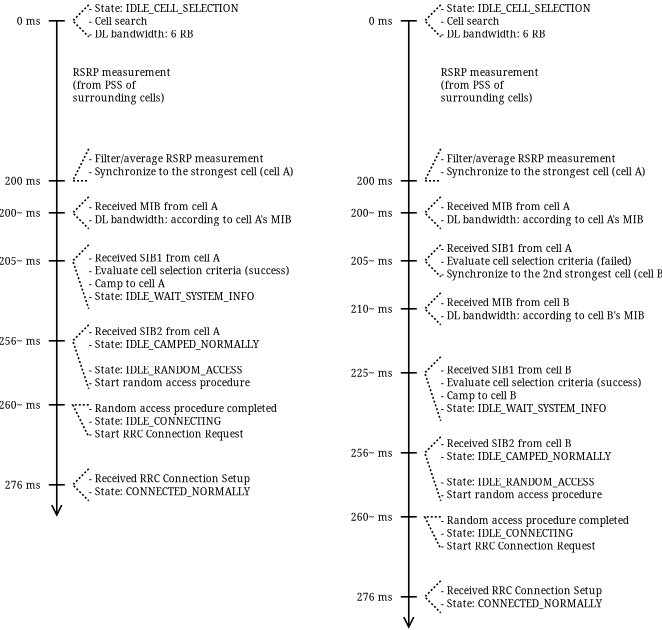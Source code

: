 <?xml version="1.0" encoding="UTF-8"?>
<dia:diagram xmlns:dia="http://www.lysator.liu.se/~alla/dia/">
  <dia:layer name="Background" visible="true" active="true">
    <dia:object type="Standard - Text" version="1" id="O0">
      <dia:attribute name="obj_pos">
        <dia:point val="4.8,5.6"/>
      </dia:attribute>
      <dia:attribute name="obj_bb">
        <dia:rectangle val="4.8,4.66;9.982,6.54"/>
      </dia:attribute>
      <dia:attribute name="text">
        <dia:composite type="text">
          <dia:attribute name="string">
            <dia:string>#RSRP measurement
(from PSS of
surrounding cells)#</dia:string>
          </dia:attribute>
          <dia:attribute name="font">
            <dia:font family="serif" style="0" name="Times-Roman"/>
          </dia:attribute>
          <dia:attribute name="height">
            <dia:real val="0.64"/>
          </dia:attribute>
          <dia:attribute name="pos">
            <dia:point val="4.8,5.138"/>
          </dia:attribute>
          <dia:attribute name="color">
            <dia:color val="#000000"/>
          </dia:attribute>
          <dia:attribute name="alignment">
            <dia:enum val="0"/>
          </dia:attribute>
        </dia:composite>
      </dia:attribute>
      <dia:attribute name="valign">
        <dia:enum val="2"/>
      </dia:attribute>
    </dia:object>
    <dia:object type="Standard - Text" version="1" id="O1">
      <dia:attribute name="obj_pos">
        <dia:point val="3.2,2.4"/>
      </dia:attribute>
      <dia:attribute name="obj_bb">
        <dia:rectangle val="1.965,2.1;3.2,2.7"/>
      </dia:attribute>
      <dia:attribute name="text">
        <dia:composite type="text">
          <dia:attribute name="string">
            <dia:string>#0 ms#</dia:string>
          </dia:attribute>
          <dia:attribute name="font">
            <dia:font family="serif" style="0" name="Times-Roman"/>
          </dia:attribute>
          <dia:attribute name="height">
            <dia:real val="0.64"/>
          </dia:attribute>
          <dia:attribute name="pos">
            <dia:point val="3.2,2.578"/>
          </dia:attribute>
          <dia:attribute name="color">
            <dia:color val="#000000"/>
          </dia:attribute>
          <dia:attribute name="alignment">
            <dia:enum val="2"/>
          </dia:attribute>
        </dia:composite>
      </dia:attribute>
      <dia:attribute name="valign">
        <dia:enum val="2"/>
      </dia:attribute>
    </dia:object>
    <dia:object type="Standard - Text" version="1" id="O2">
      <dia:attribute name="obj_pos">
        <dia:point val="3.2,10.4"/>
      </dia:attribute>
      <dia:attribute name="obj_bb">
        <dia:rectangle val="1.315,10.1;3.2,10.7"/>
      </dia:attribute>
      <dia:attribute name="text">
        <dia:composite type="text">
          <dia:attribute name="string">
            <dia:string>#200 ms#</dia:string>
          </dia:attribute>
          <dia:attribute name="font">
            <dia:font family="serif" style="0" name="Times-Roman"/>
          </dia:attribute>
          <dia:attribute name="height">
            <dia:real val="0.64"/>
          </dia:attribute>
          <dia:attribute name="pos">
            <dia:point val="3.2,10.578"/>
          </dia:attribute>
          <dia:attribute name="color">
            <dia:color val="#000000"/>
          </dia:attribute>
          <dia:attribute name="alignment">
            <dia:enum val="2"/>
          </dia:attribute>
        </dia:composite>
      </dia:attribute>
      <dia:attribute name="valign">
        <dia:enum val="2"/>
      </dia:attribute>
    </dia:object>
    <dia:object type="Standard - Text" version="1" id="O3">
      <dia:attribute name="obj_pos">
        <dia:point val="5.6,9.6"/>
      </dia:attribute>
      <dia:attribute name="obj_bb">
        <dia:rectangle val="5.6,8.98;16.525,10.22"/>
      </dia:attribute>
      <dia:attribute name="text">
        <dia:composite type="text">
          <dia:attribute name="string">
            <dia:string>#- Filter/average RSRP measurement
- Synchronize to the strongest cell (cell A)#</dia:string>
          </dia:attribute>
          <dia:attribute name="font">
            <dia:font family="serif" style="0" name="Times-Roman"/>
          </dia:attribute>
          <dia:attribute name="height">
            <dia:real val="0.64"/>
          </dia:attribute>
          <dia:attribute name="pos">
            <dia:point val="5.6,9.457"/>
          </dia:attribute>
          <dia:attribute name="color">
            <dia:color val="#000000"/>
          </dia:attribute>
          <dia:attribute name="alignment">
            <dia:enum val="0"/>
          </dia:attribute>
        </dia:composite>
      </dia:attribute>
      <dia:attribute name="valign">
        <dia:enum val="2"/>
      </dia:attribute>
    </dia:object>
    <dia:object type="Standard - Text" version="1" id="O4">
      <dia:attribute name="obj_pos">
        <dia:point val="5.6,12"/>
      </dia:attribute>
      <dia:attribute name="obj_bb">
        <dia:rectangle val="5.6,11.38;16.48,12.62"/>
      </dia:attribute>
      <dia:attribute name="text">
        <dia:composite type="text">
          <dia:attribute name="string">
            <dia:string>#- Received MIB from cell A
- DL bandwidth: according to cell A's MIB#</dia:string>
          </dia:attribute>
          <dia:attribute name="font">
            <dia:font family="serif" style="0" name="Times-Roman"/>
          </dia:attribute>
          <dia:attribute name="height">
            <dia:real val="0.64"/>
          </dia:attribute>
          <dia:attribute name="pos">
            <dia:point val="5.6,11.857"/>
          </dia:attribute>
          <dia:attribute name="color">
            <dia:color val="#000000"/>
          </dia:attribute>
          <dia:attribute name="alignment">
            <dia:enum val="0"/>
          </dia:attribute>
        </dia:composite>
      </dia:attribute>
      <dia:attribute name="valign">
        <dia:enum val="2"/>
      </dia:attribute>
    </dia:object>
    <dia:object type="Standard - Text" version="1" id="O5">
      <dia:attribute name="obj_pos">
        <dia:point val="5.6,2.4"/>
      </dia:attribute>
      <dia:attribute name="obj_bb">
        <dia:rectangle val="5.6,1.46;14.168,3.34"/>
      </dia:attribute>
      <dia:attribute name="text">
        <dia:composite type="text">
          <dia:attribute name="string">
            <dia:string>#- State: IDLE_CELL_SELECTION
- Cell search
- DL bandwidth: 6 RB#</dia:string>
          </dia:attribute>
          <dia:attribute name="font">
            <dia:font family="serif" style="0" name="Times-Roman"/>
          </dia:attribute>
          <dia:attribute name="height">
            <dia:real val="0.64"/>
          </dia:attribute>
          <dia:attribute name="pos">
            <dia:point val="5.6,1.938"/>
          </dia:attribute>
          <dia:attribute name="color">
            <dia:color val="#000000"/>
          </dia:attribute>
          <dia:attribute name="alignment">
            <dia:enum val="0"/>
          </dia:attribute>
        </dia:composite>
      </dia:attribute>
      <dia:attribute name="valign">
        <dia:enum val="2"/>
      </dia:attribute>
    </dia:object>
    <dia:object type="Standard - Text" version="1" id="O6">
      <dia:attribute name="obj_pos">
        <dia:point val="3.2,14.4"/>
      </dia:attribute>
      <dia:attribute name="obj_bb">
        <dia:rectangle val="0.885,14.1;3.2,14.7"/>
      </dia:attribute>
      <dia:attribute name="text">
        <dia:composite type="text">
          <dia:attribute name="string">
            <dia:string>#205~ ms#</dia:string>
          </dia:attribute>
          <dia:attribute name="font">
            <dia:font family="serif" style="0" name="Times-Roman"/>
          </dia:attribute>
          <dia:attribute name="height">
            <dia:real val="0.64"/>
          </dia:attribute>
          <dia:attribute name="pos">
            <dia:point val="3.2,14.578"/>
          </dia:attribute>
          <dia:attribute name="color">
            <dia:color val="#000000"/>
          </dia:attribute>
          <dia:attribute name="alignment">
            <dia:enum val="2"/>
          </dia:attribute>
        </dia:composite>
      </dia:attribute>
      <dia:attribute name="valign">
        <dia:enum val="2"/>
      </dia:attribute>
    </dia:object>
    <dia:object type="Standard - Line" version="0" id="O7">
      <dia:attribute name="obj_pos">
        <dia:point val="4,2.4"/>
      </dia:attribute>
      <dia:attribute name="obj_bb">
        <dia:rectangle val="3.685,2.36;4.315,27.289"/>
      </dia:attribute>
      <dia:attribute name="conn_endpoints">
        <dia:point val="4,2.4"/>
        <dia:point val="4,27.2"/>
      </dia:attribute>
      <dia:attribute name="numcp">
        <dia:int val="1"/>
      </dia:attribute>
      <dia:attribute name="line_width">
        <dia:real val="0.08"/>
      </dia:attribute>
      <dia:attribute name="end_arrow">
        <dia:enum val="1"/>
      </dia:attribute>
      <dia:attribute name="end_arrow_length">
        <dia:real val="0.5"/>
      </dia:attribute>
      <dia:attribute name="end_arrow_width">
        <dia:real val="0.5"/>
      </dia:attribute>
    </dia:object>
    <dia:object type="Standard - PolyLine" version="0" id="O8">
      <dia:attribute name="obj_pos">
        <dia:point val="5.6,8.8"/>
      </dia:attribute>
      <dia:attribute name="obj_bb">
        <dia:rectangle val="4.764,8.746;5.654,10.44"/>
      </dia:attribute>
      <dia:attribute name="poly_points">
        <dia:point val="5.6,8.8"/>
        <dia:point val="4.8,10.4"/>
        <dia:point val="5.6,10.4"/>
      </dia:attribute>
      <dia:attribute name="line_width">
        <dia:real val="0.08"/>
      </dia:attribute>
      <dia:attribute name="line_style">
        <dia:enum val="4"/>
      </dia:attribute>
    </dia:object>
    <dia:object type="Standard - Text" version="1" id="O9">
      <dia:attribute name="obj_pos">
        <dia:point val="3.2,12"/>
      </dia:attribute>
      <dia:attribute name="obj_bb">
        <dia:rectangle val="0.885,11.7;3.2,12.3"/>
      </dia:attribute>
      <dia:attribute name="text">
        <dia:composite type="text">
          <dia:attribute name="string">
            <dia:string>#200~ ms#</dia:string>
          </dia:attribute>
          <dia:attribute name="font">
            <dia:font family="serif" style="0" name="Times-Roman"/>
          </dia:attribute>
          <dia:attribute name="height">
            <dia:real val="0.64"/>
          </dia:attribute>
          <dia:attribute name="pos">
            <dia:point val="3.2,12.178"/>
          </dia:attribute>
          <dia:attribute name="color">
            <dia:color val="#000000"/>
          </dia:attribute>
          <dia:attribute name="alignment">
            <dia:enum val="2"/>
          </dia:attribute>
        </dia:composite>
      </dia:attribute>
      <dia:attribute name="valign">
        <dia:enum val="2"/>
      </dia:attribute>
    </dia:object>
    <dia:object type="Standard - Text" version="1" id="O10">
      <dia:attribute name="obj_pos">
        <dia:point val="3.2,18.4"/>
      </dia:attribute>
      <dia:attribute name="obj_bb">
        <dia:rectangle val="0.885,18.1;3.2,18.7"/>
      </dia:attribute>
      <dia:attribute name="text">
        <dia:composite type="text">
          <dia:attribute name="string">
            <dia:string>#256~ ms#</dia:string>
          </dia:attribute>
          <dia:attribute name="font">
            <dia:font family="serif" style="0" name="Times-Roman"/>
          </dia:attribute>
          <dia:attribute name="height">
            <dia:real val="0.64"/>
          </dia:attribute>
          <dia:attribute name="pos">
            <dia:point val="3.2,18.578"/>
          </dia:attribute>
          <dia:attribute name="color">
            <dia:color val="#000000"/>
          </dia:attribute>
          <dia:attribute name="alignment">
            <dia:enum val="2"/>
          </dia:attribute>
        </dia:composite>
      </dia:attribute>
      <dia:attribute name="valign">
        <dia:enum val="2"/>
      </dia:attribute>
    </dia:object>
    <dia:object type="Standard - Text" version="1" id="O11">
      <dia:attribute name="obj_pos">
        <dia:point val="5.6,15.2"/>
      </dia:attribute>
      <dia:attribute name="obj_bb">
        <dia:rectangle val="5.6,13.94;16.425,16.46"/>
      </dia:attribute>
      <dia:attribute name="text">
        <dia:composite type="text">
          <dia:attribute name="string">
            <dia:string>#- Received SIB1 from cell A
- Evaluate cell selection criteria (success)
- Camp to cell A
- State: IDLE_WAIT_SYSTEM_INFO#</dia:string>
          </dia:attribute>
          <dia:attribute name="font">
            <dia:font family="serif" style="0" name="Times-Roman"/>
          </dia:attribute>
          <dia:attribute name="height">
            <dia:real val="0.64"/>
          </dia:attribute>
          <dia:attribute name="pos">
            <dia:point val="5.6,14.418"/>
          </dia:attribute>
          <dia:attribute name="color">
            <dia:color val="#000000"/>
          </dia:attribute>
          <dia:attribute name="alignment">
            <dia:enum val="0"/>
          </dia:attribute>
        </dia:composite>
      </dia:attribute>
      <dia:attribute name="valign">
        <dia:enum val="2"/>
      </dia:attribute>
    </dia:object>
    <dia:object type="Standard - PolyLine" version="0" id="O12">
      <dia:attribute name="obj_pos">
        <dia:point val="5.6,13.6"/>
      </dia:attribute>
      <dia:attribute name="obj_bb">
        <dia:rectangle val="4.762,13.543;5.657,16.851"/>
      </dia:attribute>
      <dia:attribute name="poly_points">
        <dia:point val="5.6,13.6"/>
        <dia:point val="4.8,14.4"/>
        <dia:point val="5.6,16.8"/>
      </dia:attribute>
      <dia:attribute name="line_width">
        <dia:real val="0.08"/>
      </dia:attribute>
      <dia:attribute name="line_style">
        <dia:enum val="4"/>
      </dia:attribute>
    </dia:object>
    <dia:object type="Standard - PolyLine" version="0" id="O13">
      <dia:attribute name="obj_pos">
        <dia:point val="5.6,1.6"/>
      </dia:attribute>
      <dia:attribute name="obj_bb">
        <dia:rectangle val="4.772,1.543;5.657,3.257"/>
      </dia:attribute>
      <dia:attribute name="poly_points">
        <dia:point val="5.6,1.6"/>
        <dia:point val="4.8,2.4"/>
        <dia:point val="5.6,3.2"/>
      </dia:attribute>
      <dia:attribute name="line_width">
        <dia:real val="0.08"/>
      </dia:attribute>
      <dia:attribute name="line_style">
        <dia:enum val="4"/>
      </dia:attribute>
    </dia:object>
    <dia:object type="Standard - PolyLine" version="0" id="O14">
      <dia:attribute name="obj_pos">
        <dia:point val="5.6,11.2"/>
      </dia:attribute>
      <dia:attribute name="obj_bb">
        <dia:rectangle val="4.772,11.143;5.657,12.857"/>
      </dia:attribute>
      <dia:attribute name="poly_points">
        <dia:point val="5.6,11.2"/>
        <dia:point val="4.8,12"/>
        <dia:point val="5.6,12.8"/>
      </dia:attribute>
      <dia:attribute name="line_width">
        <dia:real val="0.08"/>
      </dia:attribute>
      <dia:attribute name="line_style">
        <dia:enum val="4"/>
      </dia:attribute>
    </dia:object>
    <dia:object type="Standard - Text" version="1" id="O15">
      <dia:attribute name="obj_pos">
        <dia:point val="5.6,19.2"/>
      </dia:attribute>
      <dia:attribute name="obj_bb">
        <dia:rectangle val="5.6,17.62;15.025,20.78"/>
      </dia:attribute>
      <dia:attribute name="text">
        <dia:composite type="text">
          <dia:attribute name="string">
            <dia:string>#- Received SIB2 from cell A
- State: IDLE_CAMPED_NORMALLY

- State: IDLE_RANDOM_ACCESS
- Start random access procedure#</dia:string>
          </dia:attribute>
          <dia:attribute name="font">
            <dia:font family="serif" style="0" name="Times-Roman"/>
          </dia:attribute>
          <dia:attribute name="height">
            <dia:real val="0.64"/>
          </dia:attribute>
          <dia:attribute name="pos">
            <dia:point val="5.6,18.098"/>
          </dia:attribute>
          <dia:attribute name="color">
            <dia:color val="#000000"/>
          </dia:attribute>
          <dia:attribute name="alignment">
            <dia:enum val="0"/>
          </dia:attribute>
        </dia:composite>
      </dia:attribute>
      <dia:attribute name="valign">
        <dia:enum val="2"/>
      </dia:attribute>
    </dia:object>
    <dia:object type="Standard - Text" version="1" id="O16">
      <dia:attribute name="obj_pos">
        <dia:point val="3.2,21.6"/>
      </dia:attribute>
      <dia:attribute name="obj_bb">
        <dia:rectangle val="0.885,21.3;3.2,21.9"/>
      </dia:attribute>
      <dia:attribute name="text">
        <dia:composite type="text">
          <dia:attribute name="string">
            <dia:string>#260~ ms#</dia:string>
          </dia:attribute>
          <dia:attribute name="font">
            <dia:font family="serif" style="0" name="Times-Roman"/>
          </dia:attribute>
          <dia:attribute name="height">
            <dia:real val="0.64"/>
          </dia:attribute>
          <dia:attribute name="pos">
            <dia:point val="3.2,21.777"/>
          </dia:attribute>
          <dia:attribute name="color">
            <dia:color val="#000000"/>
          </dia:attribute>
          <dia:attribute name="alignment">
            <dia:enum val="2"/>
          </dia:attribute>
        </dia:composite>
      </dia:attribute>
      <dia:attribute name="valign">
        <dia:enum val="2"/>
      </dia:attribute>
    </dia:object>
    <dia:object type="Standard - Text" version="1" id="O17">
      <dia:attribute name="obj_pos">
        <dia:point val="5.6,22.4"/>
      </dia:attribute>
      <dia:attribute name="obj_bb">
        <dia:rectangle val="5.6,22.1;5.6,22.7"/>
      </dia:attribute>
      <dia:attribute name="text">
        <dia:composite type="text">
          <dia:attribute name="string">
            <dia:string>##</dia:string>
          </dia:attribute>
          <dia:attribute name="font">
            <dia:font family="serif" style="0" name="Times-Roman"/>
          </dia:attribute>
          <dia:attribute name="height">
            <dia:real val="0.64"/>
          </dia:attribute>
          <dia:attribute name="pos">
            <dia:point val="5.6,22.578"/>
          </dia:attribute>
          <dia:attribute name="color">
            <dia:color val="#000000"/>
          </dia:attribute>
          <dia:attribute name="alignment">
            <dia:enum val="0"/>
          </dia:attribute>
        </dia:composite>
      </dia:attribute>
      <dia:attribute name="valign">
        <dia:enum val="2"/>
      </dia:attribute>
    </dia:object>
    <dia:object type="Standard - PolyLine" version="0" id="O18">
      <dia:attribute name="obj_pos">
        <dia:point val="5.6,17.6"/>
      </dia:attribute>
      <dia:attribute name="obj_bb">
        <dia:rectangle val="4.762,17.543;5.657,20.851"/>
      </dia:attribute>
      <dia:attribute name="poly_points">
        <dia:point val="5.6,17.6"/>
        <dia:point val="4.8,18.4"/>
        <dia:point val="5.6,20.8"/>
      </dia:attribute>
      <dia:attribute name="line_width">
        <dia:real val="0.08"/>
      </dia:attribute>
      <dia:attribute name="line_style">
        <dia:enum val="4"/>
      </dia:attribute>
    </dia:object>
    <dia:object type="Standard - Text" version="1" id="O19">
      <dia:attribute name="obj_pos">
        <dia:point val="5.6,22.4"/>
      </dia:attribute>
      <dia:attribute name="obj_bb">
        <dia:rectangle val="5.6,21.46;15.667,23.34"/>
      </dia:attribute>
      <dia:attribute name="text">
        <dia:composite type="text">
          <dia:attribute name="string">
            <dia:string>#- Random access procedure completed
- State: IDLE_CONNECTING
- Start RRC Connection Request#</dia:string>
          </dia:attribute>
          <dia:attribute name="font">
            <dia:font family="serif" style="0" name="Times-Roman"/>
          </dia:attribute>
          <dia:attribute name="height">
            <dia:real val="0.64"/>
          </dia:attribute>
          <dia:attribute name="pos">
            <dia:point val="5.6,21.938"/>
          </dia:attribute>
          <dia:attribute name="color">
            <dia:color val="#000000"/>
          </dia:attribute>
          <dia:attribute name="alignment">
            <dia:enum val="0"/>
          </dia:attribute>
        </dia:composite>
      </dia:attribute>
      <dia:attribute name="valign">
        <dia:enum val="2"/>
      </dia:attribute>
    </dia:object>
    <dia:object type="Standard - Text" version="1" id="O20">
      <dia:attribute name="obj_pos">
        <dia:point val="5.6,25.6"/>
      </dia:attribute>
      <dia:attribute name="obj_bb">
        <dia:rectangle val="5.6,24.98;14.627,26.22"/>
      </dia:attribute>
      <dia:attribute name="text">
        <dia:composite type="text">
          <dia:attribute name="string">
            <dia:string>#- Received RRC Connection Setup
- State: CONNECTED_NORMALLY#</dia:string>
          </dia:attribute>
          <dia:attribute name="font">
            <dia:font family="serif" style="0" name="Times-Roman"/>
          </dia:attribute>
          <dia:attribute name="height">
            <dia:real val="0.64"/>
          </dia:attribute>
          <dia:attribute name="pos">
            <dia:point val="5.6,25.457"/>
          </dia:attribute>
          <dia:attribute name="color">
            <dia:color val="#000000"/>
          </dia:attribute>
          <dia:attribute name="alignment">
            <dia:enum val="0"/>
          </dia:attribute>
        </dia:composite>
      </dia:attribute>
      <dia:attribute name="valign">
        <dia:enum val="2"/>
      </dia:attribute>
    </dia:object>
    <dia:object type="Standard - PolyLine" version="0" id="O21">
      <dia:attribute name="obj_pos">
        <dia:point val="5.6,21.6"/>
      </dia:attribute>
      <dia:attribute name="obj_bb">
        <dia:rectangle val="4.764,21.56;5.654,23.254"/>
      </dia:attribute>
      <dia:attribute name="poly_points">
        <dia:point val="5.6,21.6"/>
        <dia:point val="4.8,21.6"/>
        <dia:point val="5.6,23.2"/>
      </dia:attribute>
      <dia:attribute name="line_width">
        <dia:real val="0.08"/>
      </dia:attribute>
      <dia:attribute name="line_style">
        <dia:enum val="4"/>
      </dia:attribute>
    </dia:object>
    <dia:object type="Standard - Text" version="1" id="O22">
      <dia:attribute name="obj_pos">
        <dia:point val="3.2,25.6"/>
      </dia:attribute>
      <dia:attribute name="obj_bb">
        <dia:rectangle val="1.315,25.3;3.2,25.9"/>
      </dia:attribute>
      <dia:attribute name="text">
        <dia:composite type="text">
          <dia:attribute name="string">
            <dia:string>#276 ms#</dia:string>
          </dia:attribute>
          <dia:attribute name="font">
            <dia:font family="serif" style="0" name="Times-Roman"/>
          </dia:attribute>
          <dia:attribute name="height">
            <dia:real val="0.64"/>
          </dia:attribute>
          <dia:attribute name="pos">
            <dia:point val="3.2,25.777"/>
          </dia:attribute>
          <dia:attribute name="color">
            <dia:color val="#000000"/>
          </dia:attribute>
          <dia:attribute name="alignment">
            <dia:enum val="2"/>
          </dia:attribute>
        </dia:composite>
      </dia:attribute>
      <dia:attribute name="valign">
        <dia:enum val="2"/>
      </dia:attribute>
    </dia:object>
    <dia:object type="Standard - PolyLine" version="0" id="O23">
      <dia:attribute name="obj_pos">
        <dia:point val="5.6,24.8"/>
      </dia:attribute>
      <dia:attribute name="obj_bb">
        <dia:rectangle val="4.772,24.743;5.657,26.457"/>
      </dia:attribute>
      <dia:attribute name="poly_points">
        <dia:point val="5.6,24.8"/>
        <dia:point val="4.8,25.6"/>
        <dia:point val="5.6,26.4"/>
      </dia:attribute>
      <dia:attribute name="line_width">
        <dia:real val="0.08"/>
      </dia:attribute>
      <dia:attribute name="line_style">
        <dia:enum val="4"/>
      </dia:attribute>
    </dia:object>
    <dia:object type="Standard - Text" version="1" id="O24">
      <dia:attribute name="obj_pos">
        <dia:point val="23.2,5.6"/>
      </dia:attribute>
      <dia:attribute name="obj_bb">
        <dia:rectangle val="23.2,4.66;28.383,6.54"/>
      </dia:attribute>
      <dia:attribute name="text">
        <dia:composite type="text">
          <dia:attribute name="string">
            <dia:string>#RSRP measurement
(from PSS of
surrounding cells)#</dia:string>
          </dia:attribute>
          <dia:attribute name="font">
            <dia:font family="serif" style="0" name="Times-Roman"/>
          </dia:attribute>
          <dia:attribute name="height">
            <dia:real val="0.64"/>
          </dia:attribute>
          <dia:attribute name="pos">
            <dia:point val="23.2,5.138"/>
          </dia:attribute>
          <dia:attribute name="color">
            <dia:color val="#000000"/>
          </dia:attribute>
          <dia:attribute name="alignment">
            <dia:enum val="0"/>
          </dia:attribute>
        </dia:composite>
      </dia:attribute>
      <dia:attribute name="valign">
        <dia:enum val="2"/>
      </dia:attribute>
    </dia:object>
    <dia:object type="Standard - Text" version="1" id="O25">
      <dia:attribute name="obj_pos">
        <dia:point val="20.8,2.4"/>
      </dia:attribute>
      <dia:attribute name="obj_bb">
        <dia:rectangle val="19.565,2.1;20.8,2.7"/>
      </dia:attribute>
      <dia:attribute name="text">
        <dia:composite type="text">
          <dia:attribute name="string">
            <dia:string>#0 ms#</dia:string>
          </dia:attribute>
          <dia:attribute name="font">
            <dia:font family="serif" style="0" name="Times-Roman"/>
          </dia:attribute>
          <dia:attribute name="height">
            <dia:real val="0.64"/>
          </dia:attribute>
          <dia:attribute name="pos">
            <dia:point val="20.8,2.578"/>
          </dia:attribute>
          <dia:attribute name="color">
            <dia:color val="#000000"/>
          </dia:attribute>
          <dia:attribute name="alignment">
            <dia:enum val="2"/>
          </dia:attribute>
        </dia:composite>
      </dia:attribute>
      <dia:attribute name="valign">
        <dia:enum val="2"/>
      </dia:attribute>
    </dia:object>
    <dia:object type="Standard - Text" version="1" id="O26">
      <dia:attribute name="obj_pos">
        <dia:point val="20.8,10.4"/>
      </dia:attribute>
      <dia:attribute name="obj_bb">
        <dia:rectangle val="18.915,10.1;20.8,10.7"/>
      </dia:attribute>
      <dia:attribute name="text">
        <dia:composite type="text">
          <dia:attribute name="string">
            <dia:string>#200 ms#</dia:string>
          </dia:attribute>
          <dia:attribute name="font">
            <dia:font family="serif" style="0" name="Times-Roman"/>
          </dia:attribute>
          <dia:attribute name="height">
            <dia:real val="0.64"/>
          </dia:attribute>
          <dia:attribute name="pos">
            <dia:point val="20.8,10.578"/>
          </dia:attribute>
          <dia:attribute name="color">
            <dia:color val="#000000"/>
          </dia:attribute>
          <dia:attribute name="alignment">
            <dia:enum val="2"/>
          </dia:attribute>
        </dia:composite>
      </dia:attribute>
      <dia:attribute name="valign">
        <dia:enum val="2"/>
      </dia:attribute>
    </dia:object>
    <dia:object type="Standard - Text" version="1" id="O27">
      <dia:attribute name="obj_pos">
        <dia:point val="23.2,9.6"/>
      </dia:attribute>
      <dia:attribute name="obj_bb">
        <dia:rectangle val="23.2,8.98;34.125,10.22"/>
      </dia:attribute>
      <dia:attribute name="text">
        <dia:composite type="text">
          <dia:attribute name="string">
            <dia:string>#- Filter/average RSRP measurement
- Synchronize to the strongest cell (cell A)#</dia:string>
          </dia:attribute>
          <dia:attribute name="font">
            <dia:font family="serif" style="0" name="Times-Roman"/>
          </dia:attribute>
          <dia:attribute name="height">
            <dia:real val="0.64"/>
          </dia:attribute>
          <dia:attribute name="pos">
            <dia:point val="23.2,9.457"/>
          </dia:attribute>
          <dia:attribute name="color">
            <dia:color val="#000000"/>
          </dia:attribute>
          <dia:attribute name="alignment">
            <dia:enum val="0"/>
          </dia:attribute>
        </dia:composite>
      </dia:attribute>
      <dia:attribute name="valign">
        <dia:enum val="2"/>
      </dia:attribute>
    </dia:object>
    <dia:object type="Standard - Text" version="1" id="O28">
      <dia:attribute name="obj_pos">
        <dia:point val="23.2,2.4"/>
      </dia:attribute>
      <dia:attribute name="obj_bb">
        <dia:rectangle val="23.2,1.46;31.767,3.34"/>
      </dia:attribute>
      <dia:attribute name="text">
        <dia:composite type="text">
          <dia:attribute name="string">
            <dia:string>#- State: IDLE_CELL_SELECTION
- Cell search
- DL bandwidth: 6 RB#</dia:string>
          </dia:attribute>
          <dia:attribute name="font">
            <dia:font family="serif" style="0" name="Times-Roman"/>
          </dia:attribute>
          <dia:attribute name="height">
            <dia:real val="0.64"/>
          </dia:attribute>
          <dia:attribute name="pos">
            <dia:point val="23.2,1.938"/>
          </dia:attribute>
          <dia:attribute name="color">
            <dia:color val="#000000"/>
          </dia:attribute>
          <dia:attribute name="alignment">
            <dia:enum val="0"/>
          </dia:attribute>
        </dia:composite>
      </dia:attribute>
      <dia:attribute name="valign">
        <dia:enum val="2"/>
      </dia:attribute>
    </dia:object>
    <dia:object type="Standard - Text" version="1" id="O29">
      <dia:attribute name="obj_pos">
        <dia:point val="20.8,14.4"/>
      </dia:attribute>
      <dia:attribute name="obj_bb">
        <dia:rectangle val="18.485,14.1;20.8,14.7"/>
      </dia:attribute>
      <dia:attribute name="text">
        <dia:composite type="text">
          <dia:attribute name="string">
            <dia:string>#205~ ms#</dia:string>
          </dia:attribute>
          <dia:attribute name="font">
            <dia:font family="serif" style="0" name="Times-Roman"/>
          </dia:attribute>
          <dia:attribute name="height">
            <dia:real val="0.64"/>
          </dia:attribute>
          <dia:attribute name="pos">
            <dia:point val="20.8,14.578"/>
          </dia:attribute>
          <dia:attribute name="color">
            <dia:color val="#000000"/>
          </dia:attribute>
          <dia:attribute name="alignment">
            <dia:enum val="2"/>
          </dia:attribute>
        </dia:composite>
      </dia:attribute>
      <dia:attribute name="valign">
        <dia:enum val="2"/>
      </dia:attribute>
    </dia:object>
    <dia:object type="Standard - Text" version="1" id="O30">
      <dia:attribute name="obj_pos">
        <dia:point val="23.2,14.4"/>
      </dia:attribute>
      <dia:attribute name="obj_bb">
        <dia:rectangle val="23.2,13.46;35.278,15.34"/>
      </dia:attribute>
      <dia:attribute name="text">
        <dia:composite type="text">
          <dia:attribute name="string">
            <dia:string>#- Received SIB1 from cell A
- Evaluate cell selection criteria (failed)
- Synchronize to the 2nd strongest cell (cell B)#</dia:string>
          </dia:attribute>
          <dia:attribute name="font">
            <dia:font family="serif" style="0" name="Times-Roman"/>
          </dia:attribute>
          <dia:attribute name="height">
            <dia:real val="0.64"/>
          </dia:attribute>
          <dia:attribute name="pos">
            <dia:point val="23.2,13.938"/>
          </dia:attribute>
          <dia:attribute name="color">
            <dia:color val="#000000"/>
          </dia:attribute>
          <dia:attribute name="alignment">
            <dia:enum val="0"/>
          </dia:attribute>
        </dia:composite>
      </dia:attribute>
      <dia:attribute name="valign">
        <dia:enum val="2"/>
      </dia:attribute>
    </dia:object>
    <dia:object type="Standard - Line" version="0" id="O31">
      <dia:attribute name="obj_pos">
        <dia:point val="21.6,2.4"/>
      </dia:attribute>
      <dia:attribute name="obj_bb">
        <dia:rectangle val="21.285,2.36;21.915,32.889"/>
      </dia:attribute>
      <dia:attribute name="conn_endpoints">
        <dia:point val="21.6,2.4"/>
        <dia:point val="21.6,32.8"/>
      </dia:attribute>
      <dia:attribute name="numcp">
        <dia:int val="1"/>
      </dia:attribute>
      <dia:attribute name="line_width">
        <dia:real val="0.08"/>
      </dia:attribute>
      <dia:attribute name="end_arrow">
        <dia:enum val="1"/>
      </dia:attribute>
      <dia:attribute name="end_arrow_length">
        <dia:real val="0.5"/>
      </dia:attribute>
      <dia:attribute name="end_arrow_width">
        <dia:real val="0.5"/>
      </dia:attribute>
      <dia:connections>
        <dia:connection handle="0" to="O62" connection="0"/>
      </dia:connections>
    </dia:object>
    <dia:object type="Standard - PolyLine" version="0" id="O32">
      <dia:attribute name="obj_pos">
        <dia:point val="23.2,8.8"/>
      </dia:attribute>
      <dia:attribute name="obj_bb">
        <dia:rectangle val="22.364,8.746;23.254,10.44"/>
      </dia:attribute>
      <dia:attribute name="poly_points">
        <dia:point val="23.2,8.8"/>
        <dia:point val="22.4,10.4"/>
        <dia:point val="23.2,10.4"/>
      </dia:attribute>
      <dia:attribute name="line_width">
        <dia:real val="0.08"/>
      </dia:attribute>
      <dia:attribute name="line_style">
        <dia:enum val="4"/>
      </dia:attribute>
    </dia:object>
    <dia:object type="Standard - Text" version="1" id="O33">
      <dia:attribute name="obj_pos">
        <dia:point val="20.8,12"/>
      </dia:attribute>
      <dia:attribute name="obj_bb">
        <dia:rectangle val="18.485,11.7;20.8,12.3"/>
      </dia:attribute>
      <dia:attribute name="text">
        <dia:composite type="text">
          <dia:attribute name="string">
            <dia:string>#200~ ms#</dia:string>
          </dia:attribute>
          <dia:attribute name="font">
            <dia:font family="serif" style="0" name="Times-Roman"/>
          </dia:attribute>
          <dia:attribute name="height">
            <dia:real val="0.64"/>
          </dia:attribute>
          <dia:attribute name="pos">
            <dia:point val="20.8,12.178"/>
          </dia:attribute>
          <dia:attribute name="color">
            <dia:color val="#000000"/>
          </dia:attribute>
          <dia:attribute name="alignment">
            <dia:enum val="2"/>
          </dia:attribute>
        </dia:composite>
      </dia:attribute>
      <dia:attribute name="valign">
        <dia:enum val="2"/>
      </dia:attribute>
    </dia:object>
    <dia:object type="Standard - PolyLine" version="0" id="O34">
      <dia:attribute name="obj_pos">
        <dia:point val="23.2,13.6"/>
      </dia:attribute>
      <dia:attribute name="obj_bb">
        <dia:rectangle val="22.372,13.543;23.257,15.257"/>
      </dia:attribute>
      <dia:attribute name="poly_points">
        <dia:point val="23.2,13.6"/>
        <dia:point val="22.4,14.4"/>
        <dia:point val="23.2,15.2"/>
      </dia:attribute>
      <dia:attribute name="line_width">
        <dia:real val="0.08"/>
      </dia:attribute>
      <dia:attribute name="line_style">
        <dia:enum val="4"/>
      </dia:attribute>
    </dia:object>
    <dia:object type="Standard - Text" version="1" id="O35">
      <dia:attribute name="obj_pos">
        <dia:point val="20.8,16.8"/>
      </dia:attribute>
      <dia:attribute name="obj_bb">
        <dia:rectangle val="18.485,16.5;20.8,17.1"/>
      </dia:attribute>
      <dia:attribute name="text">
        <dia:composite type="text">
          <dia:attribute name="string">
            <dia:string>#210~ ms#</dia:string>
          </dia:attribute>
          <dia:attribute name="font">
            <dia:font family="serif" style="0" name="Times-Roman"/>
          </dia:attribute>
          <dia:attribute name="height">
            <dia:real val="0.64"/>
          </dia:attribute>
          <dia:attribute name="pos">
            <dia:point val="20.8,16.977"/>
          </dia:attribute>
          <dia:attribute name="color">
            <dia:color val="#000000"/>
          </dia:attribute>
          <dia:attribute name="alignment">
            <dia:enum val="2"/>
          </dia:attribute>
        </dia:composite>
      </dia:attribute>
      <dia:attribute name="valign">
        <dia:enum val="2"/>
      </dia:attribute>
    </dia:object>
    <dia:object type="Standard - Text" version="1" id="O36">
      <dia:attribute name="obj_pos">
        <dia:point val="20.8,20"/>
      </dia:attribute>
      <dia:attribute name="obj_bb">
        <dia:rectangle val="18.485,19.7;20.8,20.3"/>
      </dia:attribute>
      <dia:attribute name="text">
        <dia:composite type="text">
          <dia:attribute name="string">
            <dia:string>#225~ ms#</dia:string>
          </dia:attribute>
          <dia:attribute name="font">
            <dia:font family="serif" style="0" name="Times-Roman"/>
          </dia:attribute>
          <dia:attribute name="height">
            <dia:real val="0.64"/>
          </dia:attribute>
          <dia:attribute name="pos">
            <dia:point val="20.8,20.177"/>
          </dia:attribute>
          <dia:attribute name="color">
            <dia:color val="#000000"/>
          </dia:attribute>
          <dia:attribute name="alignment">
            <dia:enum val="2"/>
          </dia:attribute>
        </dia:composite>
      </dia:attribute>
      <dia:attribute name="valign">
        <dia:enum val="2"/>
      </dia:attribute>
    </dia:object>
    <dia:object type="Standard - Text" version="1" id="O37">
      <dia:attribute name="obj_pos">
        <dia:point val="23.2,20.8"/>
      </dia:attribute>
      <dia:attribute name="obj_bb">
        <dia:rectangle val="23.2,19.54;34.025,22.06"/>
      </dia:attribute>
      <dia:attribute name="text">
        <dia:composite type="text">
          <dia:attribute name="string">
            <dia:string>#- Received SIB1 from cell B
- Evaluate cell selection criteria (success)
- Camp to cell B
- State: IDLE_WAIT_SYSTEM_INFO#</dia:string>
          </dia:attribute>
          <dia:attribute name="font">
            <dia:font family="serif" style="0" name="Times-Roman"/>
          </dia:attribute>
          <dia:attribute name="height">
            <dia:real val="0.64"/>
          </dia:attribute>
          <dia:attribute name="pos">
            <dia:point val="23.2,20.017"/>
          </dia:attribute>
          <dia:attribute name="color">
            <dia:color val="#000000"/>
          </dia:attribute>
          <dia:attribute name="alignment">
            <dia:enum val="0"/>
          </dia:attribute>
        </dia:composite>
      </dia:attribute>
      <dia:attribute name="valign">
        <dia:enum val="2"/>
      </dia:attribute>
    </dia:object>
    <dia:object type="Standard - PolyLine" version="0" id="O38">
      <dia:attribute name="obj_pos">
        <dia:point val="23.2,19.2"/>
      </dia:attribute>
      <dia:attribute name="obj_bb">
        <dia:rectangle val="22.362,19.143;23.257,22.451"/>
      </dia:attribute>
      <dia:attribute name="poly_points">
        <dia:point val="23.2,19.2"/>
        <dia:point val="22.4,20"/>
        <dia:point val="23.2,22.4"/>
      </dia:attribute>
      <dia:attribute name="line_width">
        <dia:real val="0.08"/>
      </dia:attribute>
      <dia:attribute name="line_style">
        <dia:enum val="4"/>
      </dia:attribute>
    </dia:object>
    <dia:object type="Standard - PolyLine" version="0" id="O39">
      <dia:attribute name="obj_pos">
        <dia:point val="23.2,1.6"/>
      </dia:attribute>
      <dia:attribute name="obj_bb">
        <dia:rectangle val="22.372,1.543;23.257,3.257"/>
      </dia:attribute>
      <dia:attribute name="poly_points">
        <dia:point val="23.2,1.6"/>
        <dia:point val="22.4,2.4"/>
        <dia:point val="23.2,3.2"/>
      </dia:attribute>
      <dia:attribute name="line_width">
        <dia:real val="0.08"/>
      </dia:attribute>
      <dia:attribute name="line_style">
        <dia:enum val="4"/>
      </dia:attribute>
    </dia:object>
    <dia:object type="Standard - Text" version="1" id="O40">
      <dia:attribute name="obj_pos">
        <dia:point val="23.2,12"/>
      </dia:attribute>
      <dia:attribute name="obj_bb">
        <dia:rectangle val="23.2,11.38;34.08,12.62"/>
      </dia:attribute>
      <dia:attribute name="text">
        <dia:composite type="text">
          <dia:attribute name="string">
            <dia:string>#- Received MIB from cell A
- DL bandwidth: according to cell A's MIB#</dia:string>
          </dia:attribute>
          <dia:attribute name="font">
            <dia:font family="serif" style="0" name="Times-Roman"/>
          </dia:attribute>
          <dia:attribute name="height">
            <dia:real val="0.64"/>
          </dia:attribute>
          <dia:attribute name="pos">
            <dia:point val="23.2,11.857"/>
          </dia:attribute>
          <dia:attribute name="color">
            <dia:color val="#000000"/>
          </dia:attribute>
          <dia:attribute name="alignment">
            <dia:enum val="0"/>
          </dia:attribute>
        </dia:composite>
      </dia:attribute>
      <dia:attribute name="valign">
        <dia:enum val="2"/>
      </dia:attribute>
    </dia:object>
    <dia:object type="Standard - PolyLine" version="0" id="O41">
      <dia:attribute name="obj_pos">
        <dia:point val="23.2,11.2"/>
      </dia:attribute>
      <dia:attribute name="obj_bb">
        <dia:rectangle val="22.372,11.143;23.257,12.857"/>
      </dia:attribute>
      <dia:attribute name="poly_points">
        <dia:point val="23.2,11.2"/>
        <dia:point val="22.4,12"/>
        <dia:point val="23.2,12.8"/>
      </dia:attribute>
      <dia:attribute name="line_width">
        <dia:real val="0.08"/>
      </dia:attribute>
      <dia:attribute name="line_style">
        <dia:enum val="4"/>
      </dia:attribute>
    </dia:object>
    <dia:object type="Standard - Text" version="1" id="O42">
      <dia:attribute name="obj_pos">
        <dia:point val="23.2,16.8"/>
      </dia:attribute>
      <dia:attribute name="obj_bb">
        <dia:rectangle val="23.2,16.18;34.087,17.42"/>
      </dia:attribute>
      <dia:attribute name="text">
        <dia:composite type="text">
          <dia:attribute name="string">
            <dia:string>#- Received MIB from cell B
- DL bandwidth: according to cell B's MIB#</dia:string>
          </dia:attribute>
          <dia:attribute name="font">
            <dia:font family="serif" style="0" name="Times-Roman"/>
          </dia:attribute>
          <dia:attribute name="height">
            <dia:real val="0.64"/>
          </dia:attribute>
          <dia:attribute name="pos">
            <dia:point val="23.2,16.657"/>
          </dia:attribute>
          <dia:attribute name="color">
            <dia:color val="#000000"/>
          </dia:attribute>
          <dia:attribute name="alignment">
            <dia:enum val="0"/>
          </dia:attribute>
        </dia:composite>
      </dia:attribute>
      <dia:attribute name="valign">
        <dia:enum val="2"/>
      </dia:attribute>
    </dia:object>
    <dia:object type="Standard - PolyLine" version="0" id="O43">
      <dia:attribute name="obj_pos">
        <dia:point val="23.2,16"/>
      </dia:attribute>
      <dia:attribute name="obj_bb">
        <dia:rectangle val="22.372,15.943;23.257,17.657"/>
      </dia:attribute>
      <dia:attribute name="poly_points">
        <dia:point val="23.2,16"/>
        <dia:point val="22.4,16.8"/>
        <dia:point val="23.2,17.6"/>
      </dia:attribute>
      <dia:attribute name="line_width">
        <dia:real val="0.08"/>
      </dia:attribute>
      <dia:attribute name="line_style">
        <dia:enum val="4"/>
      </dia:attribute>
    </dia:object>
    <dia:object type="Standard - Text" version="1" id="O44">
      <dia:attribute name="obj_pos">
        <dia:point val="20.8,24"/>
      </dia:attribute>
      <dia:attribute name="obj_bb">
        <dia:rectangle val="18.485,23.7;20.8,24.3"/>
      </dia:attribute>
      <dia:attribute name="text">
        <dia:composite type="text">
          <dia:attribute name="string">
            <dia:string>#256~ ms#</dia:string>
          </dia:attribute>
          <dia:attribute name="font">
            <dia:font family="serif" style="0" name="Times-Roman"/>
          </dia:attribute>
          <dia:attribute name="height">
            <dia:real val="0.64"/>
          </dia:attribute>
          <dia:attribute name="pos">
            <dia:point val="20.8,24.177"/>
          </dia:attribute>
          <dia:attribute name="color">
            <dia:color val="#000000"/>
          </dia:attribute>
          <dia:attribute name="alignment">
            <dia:enum val="2"/>
          </dia:attribute>
        </dia:composite>
      </dia:attribute>
      <dia:attribute name="valign">
        <dia:enum val="2"/>
      </dia:attribute>
    </dia:object>
    <dia:object type="Standard - Text" version="1" id="O45">
      <dia:attribute name="obj_pos">
        <dia:point val="23.2,24.8"/>
      </dia:attribute>
      <dia:attribute name="obj_bb">
        <dia:rectangle val="23.2,23.22;32.625,26.38"/>
      </dia:attribute>
      <dia:attribute name="text">
        <dia:composite type="text">
          <dia:attribute name="string">
            <dia:string>#- Received SIB2 from cell B
- State: IDLE_CAMPED_NORMALLY

- State: IDLE_RANDOM_ACCESS
- Start random access procedure#</dia:string>
          </dia:attribute>
          <dia:attribute name="font">
            <dia:font family="serif" style="0" name="Times-Roman"/>
          </dia:attribute>
          <dia:attribute name="height">
            <dia:real val="0.64"/>
          </dia:attribute>
          <dia:attribute name="pos">
            <dia:point val="23.2,23.698"/>
          </dia:attribute>
          <dia:attribute name="color">
            <dia:color val="#000000"/>
          </dia:attribute>
          <dia:attribute name="alignment">
            <dia:enum val="0"/>
          </dia:attribute>
        </dia:composite>
      </dia:attribute>
      <dia:attribute name="valign">
        <dia:enum val="2"/>
      </dia:attribute>
    </dia:object>
    <dia:object type="Standard - Text" version="1" id="O46">
      <dia:attribute name="obj_pos">
        <dia:point val="20.8,27.2"/>
      </dia:attribute>
      <dia:attribute name="obj_bb">
        <dia:rectangle val="18.485,26.9;20.8,27.5"/>
      </dia:attribute>
      <dia:attribute name="text">
        <dia:composite type="text">
          <dia:attribute name="string">
            <dia:string>#260~ ms#</dia:string>
          </dia:attribute>
          <dia:attribute name="font">
            <dia:font family="serif" style="0" name="Times-Roman"/>
          </dia:attribute>
          <dia:attribute name="height">
            <dia:real val="0.64"/>
          </dia:attribute>
          <dia:attribute name="pos">
            <dia:point val="20.8,27.378"/>
          </dia:attribute>
          <dia:attribute name="color">
            <dia:color val="#000000"/>
          </dia:attribute>
          <dia:attribute name="alignment">
            <dia:enum val="2"/>
          </dia:attribute>
        </dia:composite>
      </dia:attribute>
      <dia:attribute name="valign">
        <dia:enum val="2"/>
      </dia:attribute>
    </dia:object>
    <dia:object type="Standard - Text" version="1" id="O47">
      <dia:attribute name="obj_pos">
        <dia:point val="23.2,28"/>
      </dia:attribute>
      <dia:attribute name="obj_bb">
        <dia:rectangle val="23.2,27.7;23.2,28.3"/>
      </dia:attribute>
      <dia:attribute name="text">
        <dia:composite type="text">
          <dia:attribute name="string">
            <dia:string>##</dia:string>
          </dia:attribute>
          <dia:attribute name="font">
            <dia:font family="serif" style="0" name="Times-Roman"/>
          </dia:attribute>
          <dia:attribute name="height">
            <dia:real val="0.64"/>
          </dia:attribute>
          <dia:attribute name="pos">
            <dia:point val="23.2,28.177"/>
          </dia:attribute>
          <dia:attribute name="color">
            <dia:color val="#000000"/>
          </dia:attribute>
          <dia:attribute name="alignment">
            <dia:enum val="0"/>
          </dia:attribute>
        </dia:composite>
      </dia:attribute>
      <dia:attribute name="valign">
        <dia:enum val="2"/>
      </dia:attribute>
    </dia:object>
    <dia:object type="Standard - PolyLine" version="0" id="O48">
      <dia:attribute name="obj_pos">
        <dia:point val="23.2,23.2"/>
      </dia:attribute>
      <dia:attribute name="obj_bb">
        <dia:rectangle val="22.362,23.143;23.257,26.451"/>
      </dia:attribute>
      <dia:attribute name="poly_points">
        <dia:point val="23.2,23.2"/>
        <dia:point val="22.4,24"/>
        <dia:point val="23.2,26.4"/>
      </dia:attribute>
      <dia:attribute name="line_width">
        <dia:real val="0.08"/>
      </dia:attribute>
      <dia:attribute name="line_style">
        <dia:enum val="4"/>
      </dia:attribute>
    </dia:object>
    <dia:object type="Standard - Text" version="1" id="O49">
      <dia:attribute name="obj_pos">
        <dia:point val="23.2,28"/>
      </dia:attribute>
      <dia:attribute name="obj_bb">
        <dia:rectangle val="23.2,27.06;33.267,28.94"/>
      </dia:attribute>
      <dia:attribute name="text">
        <dia:composite type="text">
          <dia:attribute name="string">
            <dia:string>#- Random access procedure completed
- State: IDLE_CONNECTING
- Start RRC Connection Request#</dia:string>
          </dia:attribute>
          <dia:attribute name="font">
            <dia:font family="serif" style="0" name="Times-Roman"/>
          </dia:attribute>
          <dia:attribute name="height">
            <dia:real val="0.64"/>
          </dia:attribute>
          <dia:attribute name="pos">
            <dia:point val="23.2,27.538"/>
          </dia:attribute>
          <dia:attribute name="color">
            <dia:color val="#000000"/>
          </dia:attribute>
          <dia:attribute name="alignment">
            <dia:enum val="0"/>
          </dia:attribute>
        </dia:composite>
      </dia:attribute>
      <dia:attribute name="valign">
        <dia:enum val="2"/>
      </dia:attribute>
    </dia:object>
    <dia:object type="Standard - Text" version="1" id="O50">
      <dia:attribute name="obj_pos">
        <dia:point val="23.2,31.2"/>
      </dia:attribute>
      <dia:attribute name="obj_bb">
        <dia:rectangle val="23.2,30.58;32.227,31.82"/>
      </dia:attribute>
      <dia:attribute name="text">
        <dia:composite type="text">
          <dia:attribute name="string">
            <dia:string>#- Received RRC Connection Setup
- State: CONNECTED_NORMALLY#</dia:string>
          </dia:attribute>
          <dia:attribute name="font">
            <dia:font family="serif" style="0" name="Times-Roman"/>
          </dia:attribute>
          <dia:attribute name="height">
            <dia:real val="0.64"/>
          </dia:attribute>
          <dia:attribute name="pos">
            <dia:point val="23.2,31.058"/>
          </dia:attribute>
          <dia:attribute name="color">
            <dia:color val="#000000"/>
          </dia:attribute>
          <dia:attribute name="alignment">
            <dia:enum val="0"/>
          </dia:attribute>
        </dia:composite>
      </dia:attribute>
      <dia:attribute name="valign">
        <dia:enum val="2"/>
      </dia:attribute>
    </dia:object>
    <dia:object type="Standard - PolyLine" version="0" id="O51">
      <dia:attribute name="obj_pos">
        <dia:point val="23.2,27.2"/>
      </dia:attribute>
      <dia:attribute name="obj_bb">
        <dia:rectangle val="22.364,27.16;23.254,28.854"/>
      </dia:attribute>
      <dia:attribute name="poly_points">
        <dia:point val="23.2,27.2"/>
        <dia:point val="22.4,27.2"/>
        <dia:point val="23.2,28.8"/>
      </dia:attribute>
      <dia:attribute name="line_width">
        <dia:real val="0.08"/>
      </dia:attribute>
      <dia:attribute name="line_style">
        <dia:enum val="4"/>
      </dia:attribute>
    </dia:object>
    <dia:object type="Standard - Text" version="1" id="O52">
      <dia:attribute name="obj_pos">
        <dia:point val="20.8,31.2"/>
      </dia:attribute>
      <dia:attribute name="obj_bb">
        <dia:rectangle val="18.915,30.9;20.8,31.5"/>
      </dia:attribute>
      <dia:attribute name="text">
        <dia:composite type="text">
          <dia:attribute name="string">
            <dia:string>#276 ms#</dia:string>
          </dia:attribute>
          <dia:attribute name="font">
            <dia:font family="serif" style="0" name="Times-Roman"/>
          </dia:attribute>
          <dia:attribute name="height">
            <dia:real val="0.64"/>
          </dia:attribute>
          <dia:attribute name="pos">
            <dia:point val="20.8,31.378"/>
          </dia:attribute>
          <dia:attribute name="color">
            <dia:color val="#000000"/>
          </dia:attribute>
          <dia:attribute name="alignment">
            <dia:enum val="2"/>
          </dia:attribute>
        </dia:composite>
      </dia:attribute>
      <dia:attribute name="valign">
        <dia:enum val="2"/>
      </dia:attribute>
    </dia:object>
    <dia:object type="Standard - PolyLine" version="0" id="O53">
      <dia:attribute name="obj_pos">
        <dia:point val="23.2,30.4"/>
      </dia:attribute>
      <dia:attribute name="obj_bb">
        <dia:rectangle val="22.372,30.343;23.257,32.057"/>
      </dia:attribute>
      <dia:attribute name="poly_points">
        <dia:point val="23.2,30.4"/>
        <dia:point val="22.4,31.2"/>
        <dia:point val="23.2,32"/>
      </dia:attribute>
      <dia:attribute name="line_width">
        <dia:real val="0.08"/>
      </dia:attribute>
      <dia:attribute name="line_style">
        <dia:enum val="4"/>
      </dia:attribute>
    </dia:object>
    <dia:object type="Standard - Line" version="0" id="O54">
      <dia:attribute name="obj_pos">
        <dia:point val="21.2,10.4"/>
      </dia:attribute>
      <dia:attribute name="obj_bb">
        <dia:rectangle val="21.16,10.36;22.04,10.44"/>
      </dia:attribute>
      <dia:attribute name="conn_endpoints">
        <dia:point val="21.2,10.4"/>
        <dia:point val="22,10.4"/>
      </dia:attribute>
      <dia:attribute name="numcp">
        <dia:int val="1"/>
      </dia:attribute>
      <dia:attribute name="line_width">
        <dia:real val="0.08"/>
      </dia:attribute>
    </dia:object>
    <dia:object type="Standard - Line" version="0" id="O55">
      <dia:attribute name="obj_pos">
        <dia:point val="21.2,12"/>
      </dia:attribute>
      <dia:attribute name="obj_bb">
        <dia:rectangle val="21.16,11.96;22.04,12.04"/>
      </dia:attribute>
      <dia:attribute name="conn_endpoints">
        <dia:point val="21.2,12"/>
        <dia:point val="22,12"/>
      </dia:attribute>
      <dia:attribute name="numcp">
        <dia:int val="1"/>
      </dia:attribute>
      <dia:attribute name="line_width">
        <dia:real val="0.08"/>
      </dia:attribute>
    </dia:object>
    <dia:object type="Standard - Line" version="0" id="O56">
      <dia:attribute name="obj_pos">
        <dia:point val="21.2,14.4"/>
      </dia:attribute>
      <dia:attribute name="obj_bb">
        <dia:rectangle val="21.16,14.36;22.04,14.44"/>
      </dia:attribute>
      <dia:attribute name="conn_endpoints">
        <dia:point val="21.2,14.4"/>
        <dia:point val="22,14.4"/>
      </dia:attribute>
      <dia:attribute name="numcp">
        <dia:int val="1"/>
      </dia:attribute>
      <dia:attribute name="line_width">
        <dia:real val="0.08"/>
      </dia:attribute>
    </dia:object>
    <dia:object type="Standard - Line" version="0" id="O57">
      <dia:attribute name="obj_pos">
        <dia:point val="21.2,16.8"/>
      </dia:attribute>
      <dia:attribute name="obj_bb">
        <dia:rectangle val="21.16,16.76;22.04,16.84"/>
      </dia:attribute>
      <dia:attribute name="conn_endpoints">
        <dia:point val="21.2,16.8"/>
        <dia:point val="22,16.8"/>
      </dia:attribute>
      <dia:attribute name="numcp">
        <dia:int val="1"/>
      </dia:attribute>
      <dia:attribute name="line_width">
        <dia:real val="0.08"/>
      </dia:attribute>
    </dia:object>
    <dia:object type="Standard - Line" version="0" id="O58">
      <dia:attribute name="obj_pos">
        <dia:point val="21.2,20"/>
      </dia:attribute>
      <dia:attribute name="obj_bb">
        <dia:rectangle val="21.16,19.96;22.04,20.04"/>
      </dia:attribute>
      <dia:attribute name="conn_endpoints">
        <dia:point val="21.2,20"/>
        <dia:point val="22,20"/>
      </dia:attribute>
      <dia:attribute name="numcp">
        <dia:int val="1"/>
      </dia:attribute>
      <dia:attribute name="line_width">
        <dia:real val="0.08"/>
      </dia:attribute>
    </dia:object>
    <dia:object type="Standard - Line" version="0" id="O59">
      <dia:attribute name="obj_pos">
        <dia:point val="21.2,24"/>
      </dia:attribute>
      <dia:attribute name="obj_bb">
        <dia:rectangle val="21.16,23.96;22.04,24.04"/>
      </dia:attribute>
      <dia:attribute name="conn_endpoints">
        <dia:point val="21.2,24"/>
        <dia:point val="22,24"/>
      </dia:attribute>
      <dia:attribute name="numcp">
        <dia:int val="1"/>
      </dia:attribute>
      <dia:attribute name="line_width">
        <dia:real val="0.08"/>
      </dia:attribute>
    </dia:object>
    <dia:object type="Standard - Line" version="0" id="O60">
      <dia:attribute name="obj_pos">
        <dia:point val="21.2,27.2"/>
      </dia:attribute>
      <dia:attribute name="obj_bb">
        <dia:rectangle val="21.16,27.16;22.04,27.24"/>
      </dia:attribute>
      <dia:attribute name="conn_endpoints">
        <dia:point val="21.2,27.2"/>
        <dia:point val="22,27.2"/>
      </dia:attribute>
      <dia:attribute name="numcp">
        <dia:int val="1"/>
      </dia:attribute>
      <dia:attribute name="line_width">
        <dia:real val="0.08"/>
      </dia:attribute>
    </dia:object>
    <dia:object type="Standard - Line" version="0" id="O61">
      <dia:attribute name="obj_pos">
        <dia:point val="21.2,31.2"/>
      </dia:attribute>
      <dia:attribute name="obj_bb">
        <dia:rectangle val="21.16,31.16;22.04,31.24"/>
      </dia:attribute>
      <dia:attribute name="conn_endpoints">
        <dia:point val="21.2,31.2"/>
        <dia:point val="22,31.2"/>
      </dia:attribute>
      <dia:attribute name="numcp">
        <dia:int val="1"/>
      </dia:attribute>
      <dia:attribute name="line_width">
        <dia:real val="0.08"/>
      </dia:attribute>
    </dia:object>
    <dia:object type="Standard - Line" version="0" id="O62">
      <dia:attribute name="obj_pos">
        <dia:point val="21.2,2.4"/>
      </dia:attribute>
      <dia:attribute name="obj_bb">
        <dia:rectangle val="21.16,2.36;22.04,2.44"/>
      </dia:attribute>
      <dia:attribute name="conn_endpoints">
        <dia:point val="21.2,2.4"/>
        <dia:point val="22,2.4"/>
      </dia:attribute>
      <dia:attribute name="numcp">
        <dia:int val="1"/>
      </dia:attribute>
      <dia:attribute name="line_width">
        <dia:real val="0.08"/>
      </dia:attribute>
    </dia:object>
    <dia:object type="Standard - Line" version="0" id="O63">
      <dia:attribute name="obj_pos">
        <dia:point val="3.6,2.4"/>
      </dia:attribute>
      <dia:attribute name="obj_bb">
        <dia:rectangle val="3.56,2.36;4.44,2.44"/>
      </dia:attribute>
      <dia:attribute name="conn_endpoints">
        <dia:point val="3.6,2.4"/>
        <dia:point val="4.4,2.4"/>
      </dia:attribute>
      <dia:attribute name="numcp">
        <dia:int val="1"/>
      </dia:attribute>
      <dia:attribute name="line_width">
        <dia:real val="0.08"/>
      </dia:attribute>
    </dia:object>
    <dia:object type="Standard - Line" version="0" id="O64">
      <dia:attribute name="obj_pos">
        <dia:point val="3.6,10.4"/>
      </dia:attribute>
      <dia:attribute name="obj_bb">
        <dia:rectangle val="3.56,10.36;4.44,10.44"/>
      </dia:attribute>
      <dia:attribute name="conn_endpoints">
        <dia:point val="3.6,10.4"/>
        <dia:point val="4.4,10.4"/>
      </dia:attribute>
      <dia:attribute name="numcp">
        <dia:int val="1"/>
      </dia:attribute>
      <dia:attribute name="line_width">
        <dia:real val="0.08"/>
      </dia:attribute>
    </dia:object>
    <dia:object type="Standard - Line" version="0" id="O65">
      <dia:attribute name="obj_pos">
        <dia:point val="3.6,12"/>
      </dia:attribute>
      <dia:attribute name="obj_bb">
        <dia:rectangle val="3.56,11.96;4.44,12.04"/>
      </dia:attribute>
      <dia:attribute name="conn_endpoints">
        <dia:point val="3.6,12"/>
        <dia:point val="4.4,12"/>
      </dia:attribute>
      <dia:attribute name="numcp">
        <dia:int val="1"/>
      </dia:attribute>
      <dia:attribute name="line_width">
        <dia:real val="0.08"/>
      </dia:attribute>
    </dia:object>
    <dia:object type="Standard - Line" version="0" id="O66">
      <dia:attribute name="obj_pos">
        <dia:point val="3.6,14.4"/>
      </dia:attribute>
      <dia:attribute name="obj_bb">
        <dia:rectangle val="3.56,14.36;4.44,14.44"/>
      </dia:attribute>
      <dia:attribute name="conn_endpoints">
        <dia:point val="3.6,14.4"/>
        <dia:point val="4.4,14.4"/>
      </dia:attribute>
      <dia:attribute name="numcp">
        <dia:int val="1"/>
      </dia:attribute>
      <dia:attribute name="line_width">
        <dia:real val="0.08"/>
      </dia:attribute>
    </dia:object>
    <dia:object type="Standard - Line" version="0" id="O67">
      <dia:attribute name="obj_pos">
        <dia:point val="3.6,18.4"/>
      </dia:attribute>
      <dia:attribute name="obj_bb">
        <dia:rectangle val="3.56,18.36;4.44,18.44"/>
      </dia:attribute>
      <dia:attribute name="conn_endpoints">
        <dia:point val="3.6,18.4"/>
        <dia:point val="4.4,18.4"/>
      </dia:attribute>
      <dia:attribute name="numcp">
        <dia:int val="1"/>
      </dia:attribute>
      <dia:attribute name="line_width">
        <dia:real val="0.08"/>
      </dia:attribute>
    </dia:object>
    <dia:object type="Standard - Line" version="0" id="O68">
      <dia:attribute name="obj_pos">
        <dia:point val="3.6,21.6"/>
      </dia:attribute>
      <dia:attribute name="obj_bb">
        <dia:rectangle val="3.56,21.56;4.44,21.64"/>
      </dia:attribute>
      <dia:attribute name="conn_endpoints">
        <dia:point val="3.6,21.6"/>
        <dia:point val="4.4,21.6"/>
      </dia:attribute>
      <dia:attribute name="numcp">
        <dia:int val="1"/>
      </dia:attribute>
      <dia:attribute name="line_width">
        <dia:real val="0.08"/>
      </dia:attribute>
    </dia:object>
    <dia:object type="Standard - Line" version="0" id="O69">
      <dia:attribute name="obj_pos">
        <dia:point val="3.6,25.6"/>
      </dia:attribute>
      <dia:attribute name="obj_bb">
        <dia:rectangle val="3.56,25.56;4.44,25.64"/>
      </dia:attribute>
      <dia:attribute name="conn_endpoints">
        <dia:point val="3.6,25.6"/>
        <dia:point val="4.4,25.6"/>
      </dia:attribute>
      <dia:attribute name="numcp">
        <dia:int val="1"/>
      </dia:attribute>
      <dia:attribute name="line_width">
        <dia:real val="0.08"/>
      </dia:attribute>
    </dia:object>
  </dia:layer>
</dia:diagram>
